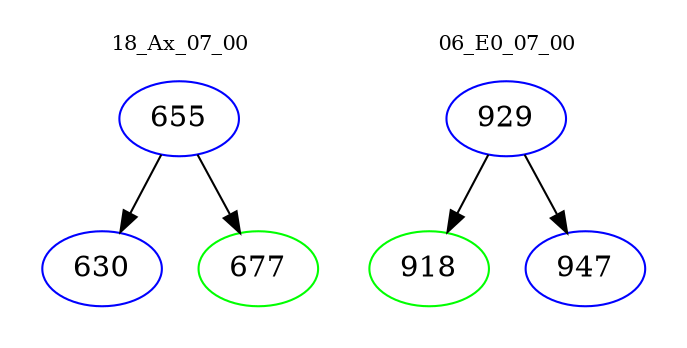 digraph{
subgraph cluster_0 {
color = white
label = "18_Ax_07_00";
fontsize=10;
T0_655 [label="655", color="blue"]
T0_655 -> T0_630 [color="black"]
T0_630 [label="630", color="blue"]
T0_655 -> T0_677 [color="black"]
T0_677 [label="677", color="green"]
}
subgraph cluster_1 {
color = white
label = "06_E0_07_00";
fontsize=10;
T1_929 [label="929", color="blue"]
T1_929 -> T1_918 [color="black"]
T1_918 [label="918", color="green"]
T1_929 -> T1_947 [color="black"]
T1_947 [label="947", color="blue"]
}
}

